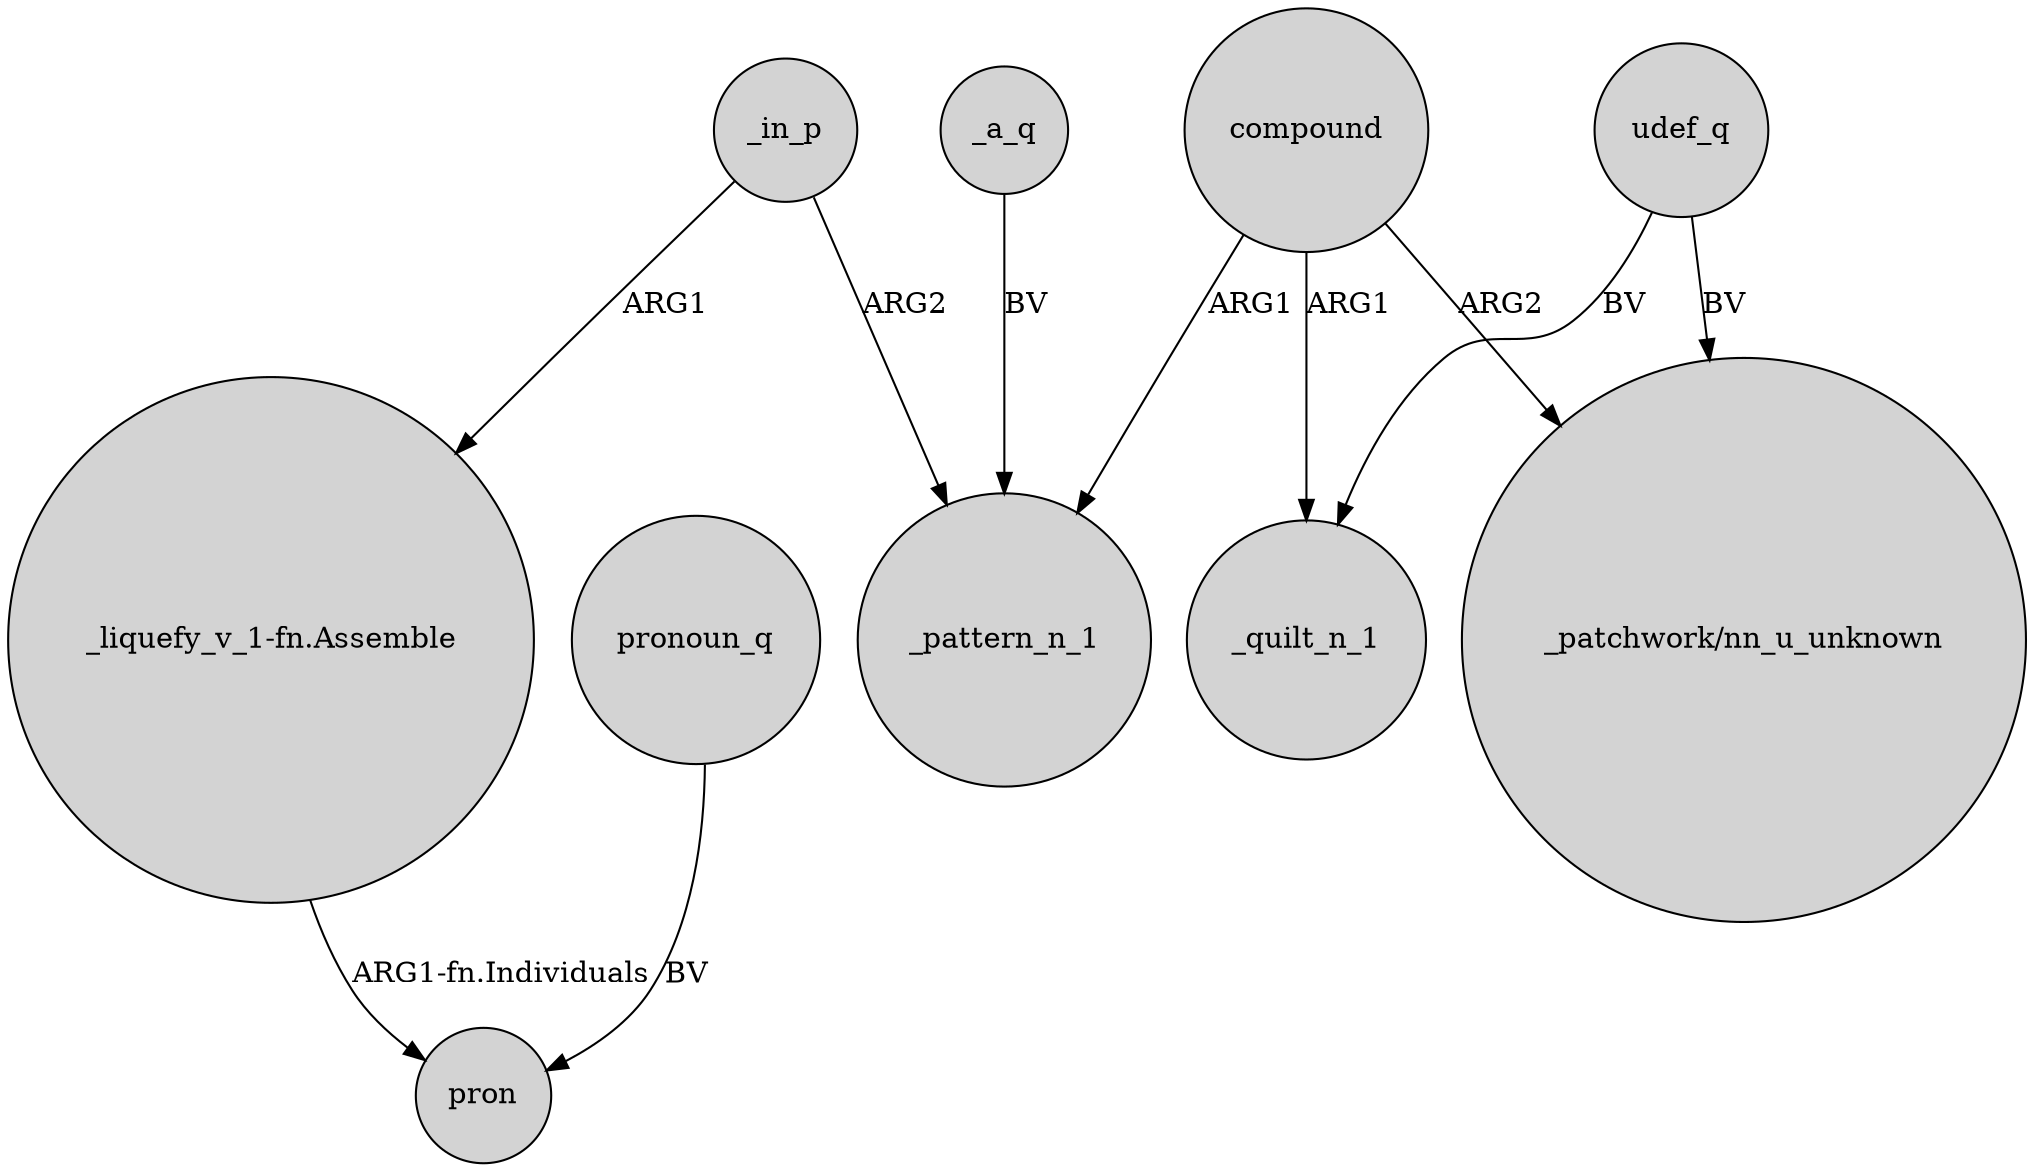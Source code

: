 digraph {
	node [shape=circle style=filled]
	_in_p -> "_liquefy_v_1-fn.Assemble" [label=ARG1]
	_in_p -> _pattern_n_1 [label=ARG2]
	compound -> _pattern_n_1 [label=ARG1]
	udef_q -> "_patchwork/nn_u_unknown" [label=BV]
	compound -> _quilt_n_1 [label=ARG1]
	"_liquefy_v_1-fn.Assemble" -> pron [label="ARG1-fn.Individuals"]
	udef_q -> _quilt_n_1 [label=BV]
	_a_q -> _pattern_n_1 [label=BV]
	pronoun_q -> pron [label=BV]
	compound -> "_patchwork/nn_u_unknown" [label=ARG2]
}
